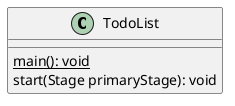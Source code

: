 @startuml
'https://plantuml.com/sequence-diagram

class TodoList
{
    {static} main(): void
    start(Stage primaryStage): void
}

@enduml